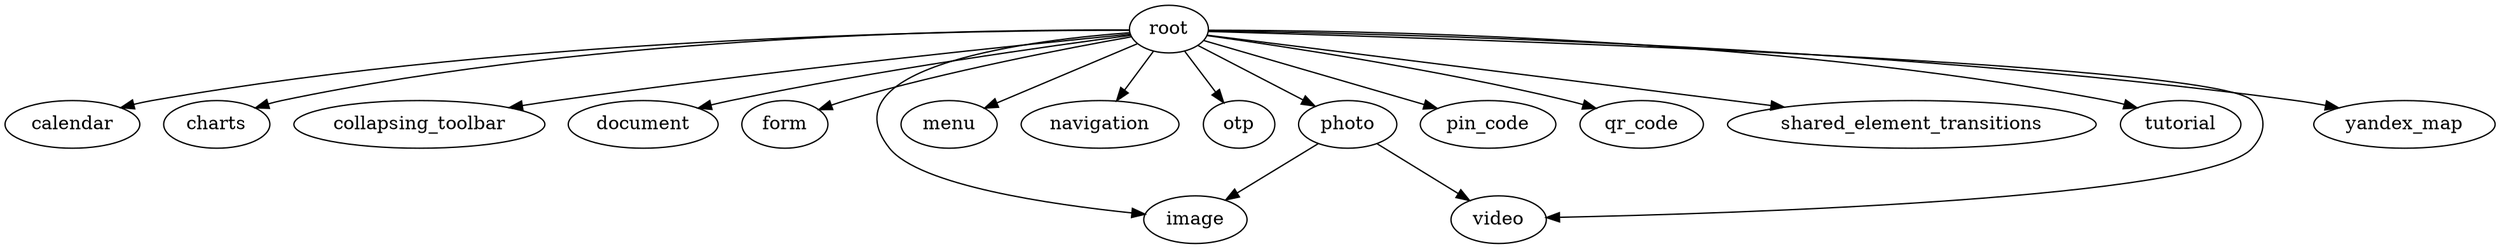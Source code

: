 digraph {
calendar
charts
collapsing_toolbar
document
form
image
menu
navigation
otp
photo
pin_code
qr_code
root
shared_element_transitions
tutorial
video
yandex_map
photo -> image
photo -> video
root -> calendar
root -> charts
root -> collapsing_toolbar
root -> document
root -> form
root -> image
root -> menu
root -> navigation
root -> otp
root -> photo
root -> pin_code
root -> qr_code
root -> shared_element_transitions
root -> tutorial
root -> video
root -> yandex_map
}
